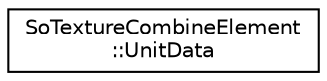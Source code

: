 digraph "Graphical Class Hierarchy"
{
 // LATEX_PDF_SIZE
  edge [fontname="Helvetica",fontsize="10",labelfontname="Helvetica",labelfontsize="10"];
  node [fontname="Helvetica",fontsize="10",shape=record];
  rankdir="LR";
  Node0 [label="SoTextureCombineElement\l::UnitData",height=0.2,width=0.4,color="black", fillcolor="white", style="filled",URL="$classSoTextureCombineElement_1_1UnitData.html",tooltip=" "];
}
